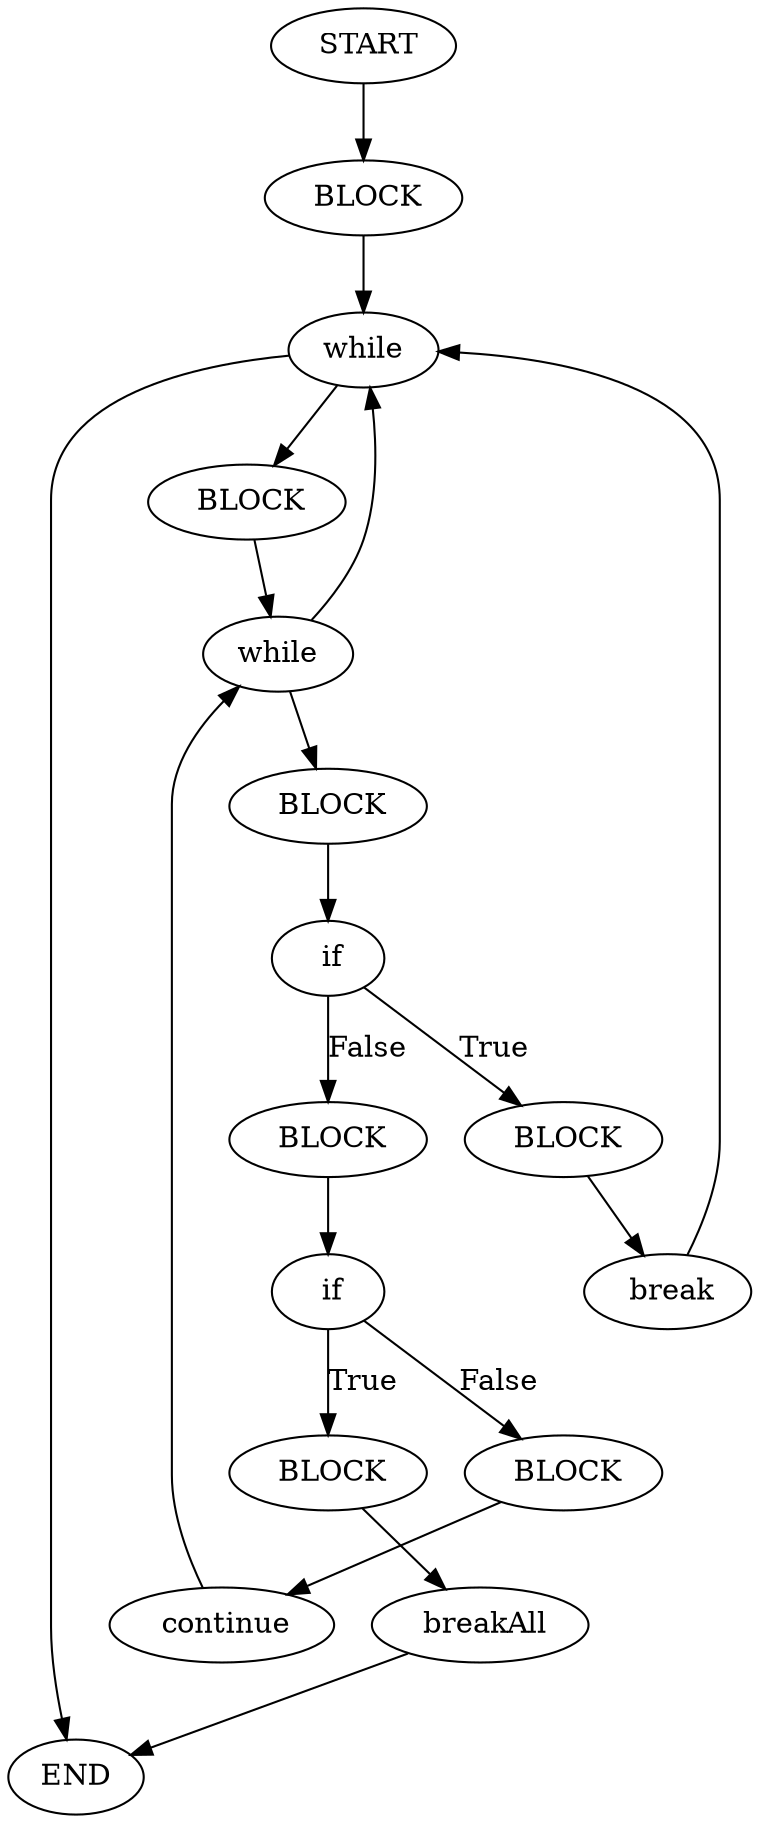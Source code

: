 digraph testGraph {
2[label=" START"]
5[label="BLOCK"]
2 -> 5[color=black]
5[label=" BLOCK"]
6[label="while"]
5 -> 6[color=black]
6[label=" while"]
3[label="END"]
6 -> 3[color=black]
8[label="BLOCK"]
6 -> 8[color=black]
3[label=" END"]
8[label=" BLOCK"]
9[label="while"]
8 -> 9[color=black]
9[label=" while"]
6[label="while"]
9 -> 6[color=black]
11[label="BLOCK"]
9 -> 11[color=black]
11[label=" BLOCK"]
12[label="if"]
11 -> 12[color=black]
12[label=" if"]
13[label="BLOCK"]
12 -> 13[label="True",color=black]
14[label="BLOCK"]
12 -> 14[label="False",color=black]
13[label=" BLOCK"]
15[label="break"]
13 -> 15[color=black]
14[label=" BLOCK"]
16[label="if"]
14 -> 16[color=black]
15[label=" break"]
6[label="while"]
15 -> 6[color=black]
16[label=" if"]
18[label="BLOCK"]
16 -> 18[label="True",color=black]
20[label="BLOCK"]
16 -> 20[label="False",color=black]
18[label=" BLOCK"]
19[label="breakAll"]
18 -> 19[color=black]
20[label=" BLOCK"]
21[label="continue"]
20 -> 21[color=black]
19[label=" breakAll"]
3[label="END"]
19 -> 3[color=black]
21[label=" continue"]
9[label="while"]
21 -> 9[color=black]
}
